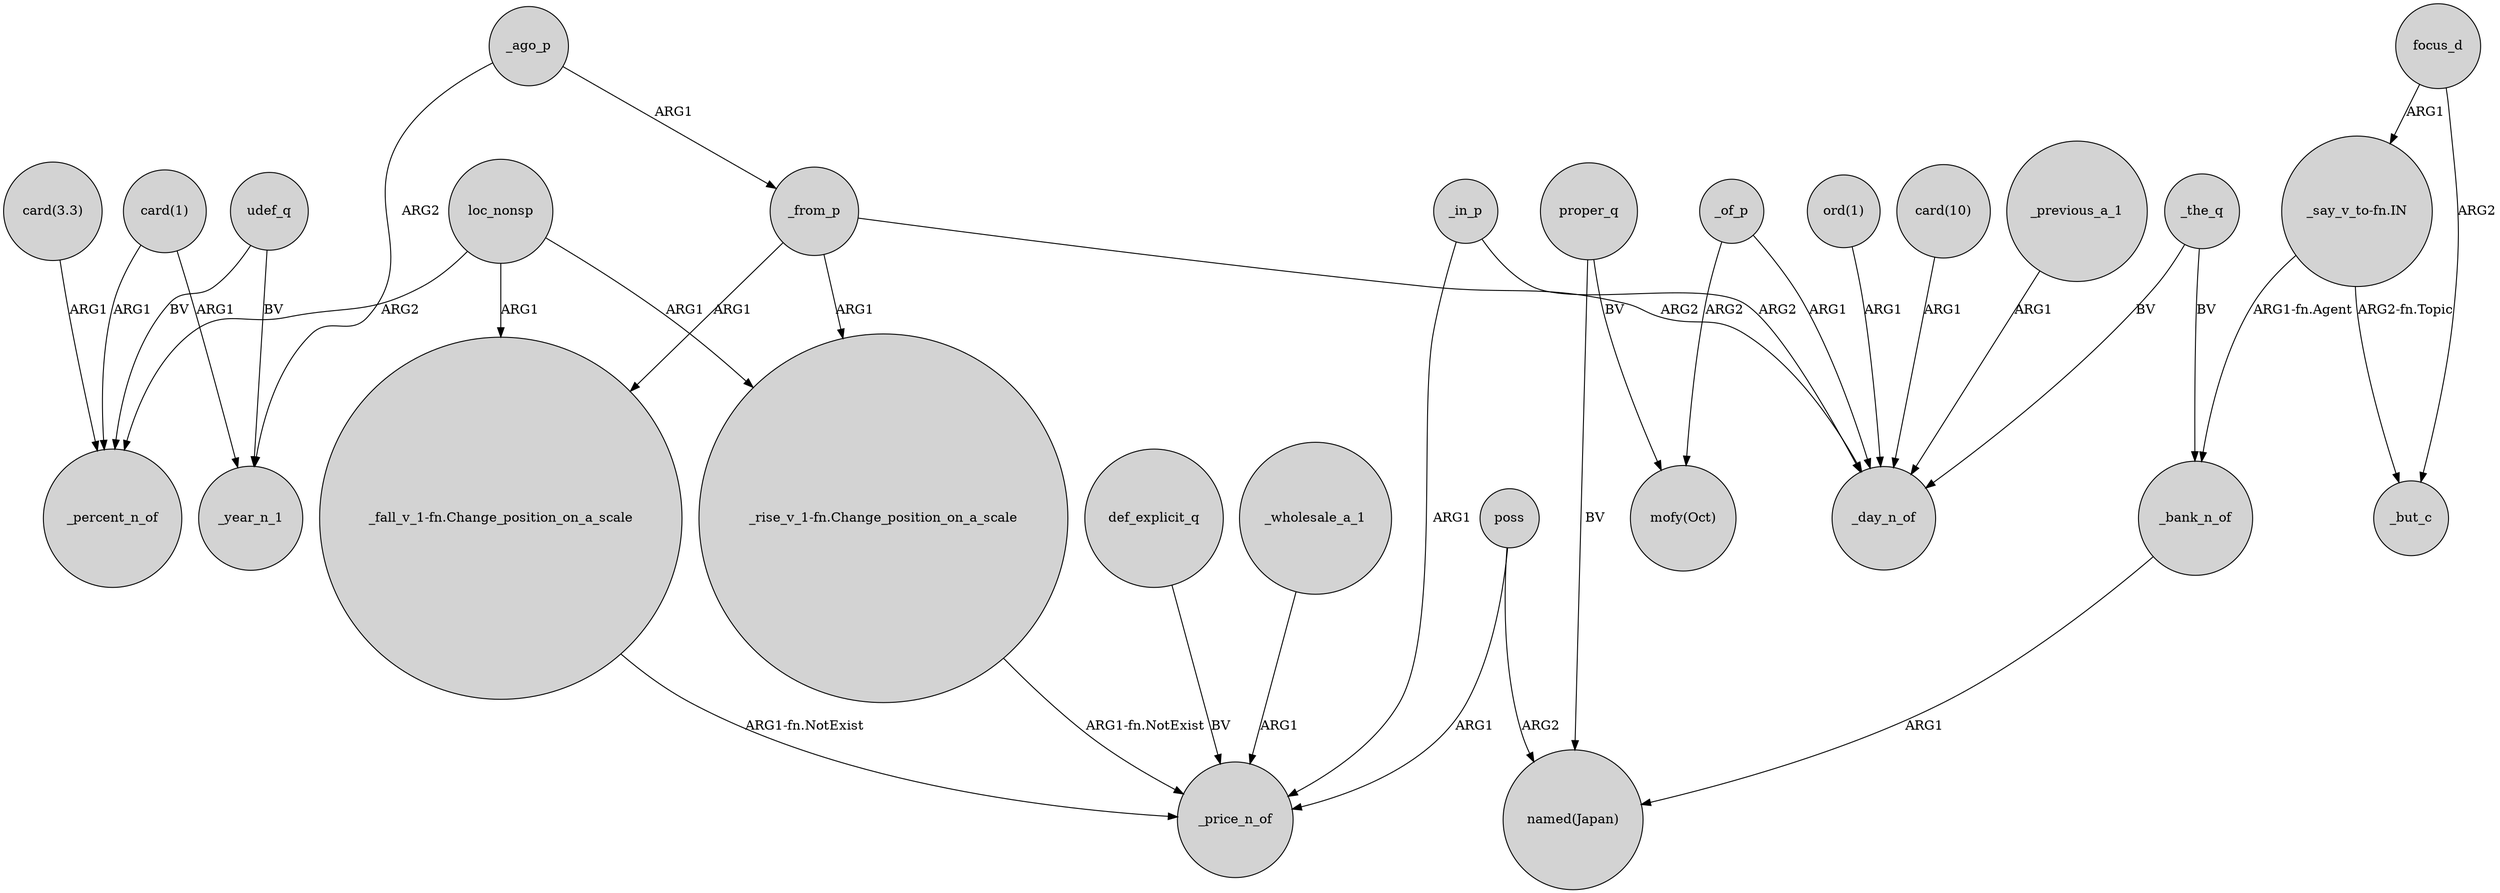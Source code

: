 digraph {
	node [shape=circle style=filled]
	"card(1)" -> _percent_n_of [label=ARG1]
	poss -> _price_n_of [label=ARG1]
	_from_p -> _day_n_of [label=ARG2]
	"_fall_v_1-fn.Change_position_on_a_scale" -> _price_n_of [label="ARG1-fn.NotExist"]
	_from_p -> "_fall_v_1-fn.Change_position_on_a_scale" [label=ARG1]
	proper_q -> "mofy(Oct)" [label=BV]
	loc_nonsp -> "_fall_v_1-fn.Change_position_on_a_scale" [label=ARG1]
	proper_q -> "named(Japan)" [label=BV]
	def_explicit_q -> _price_n_of [label=BV]
	focus_d -> _but_c [label=ARG2]
	_of_p -> "mofy(Oct)" [label=ARG2]
	_previous_a_1 -> _day_n_of [label=ARG1]
	"_say_v_to-fn.IN" -> _but_c [label="ARG2-fn.Topic"]
	_the_q -> _day_n_of [label=BV]
	_wholesale_a_1 -> _price_n_of [label=ARG1]
	_ago_p -> _year_n_1 [label=ARG2]
	poss -> "named(Japan)" [label=ARG2]
	_the_q -> _bank_n_of [label=BV]
	loc_nonsp -> _percent_n_of [label=ARG2]
	loc_nonsp -> "_rise_v_1-fn.Change_position_on_a_scale" [label=ARG1]
	_bank_n_of -> "named(Japan)" [label=ARG1]
	_ago_p -> _from_p [label=ARG1]
	_of_p -> _day_n_of [label=ARG1]
	"_rise_v_1-fn.Change_position_on_a_scale" -> _price_n_of [label="ARG1-fn.NotExist"]
	"ord(1)" -> _day_n_of [label=ARG1]
	"card(1)" -> _year_n_1 [label=ARG1]
	_from_p -> "_rise_v_1-fn.Change_position_on_a_scale" [label=ARG1]
	udef_q -> _year_n_1 [label=BV]
	"card(10)" -> _day_n_of [label=ARG1]
	"_say_v_to-fn.IN" -> _bank_n_of [label="ARG1-fn.Agent"]
	udef_q -> _percent_n_of [label=BV]
	_in_p -> _price_n_of [label=ARG1]
	"card(3.3)" -> _percent_n_of [label=ARG1]
	focus_d -> "_say_v_to-fn.IN" [label=ARG1]
	_in_p -> _day_n_of [label=ARG2]
}
